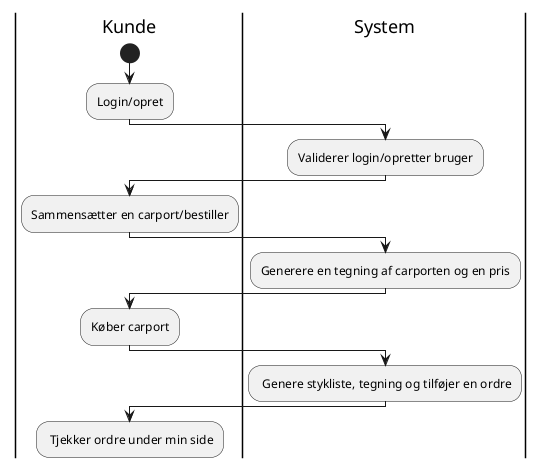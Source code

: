 @startuml
|Kunde|
start
:Login/opret;
|System|
:Validerer login/opretter bruger;
|Kunde|
:Sammensætter en carport/bestiller;
|System|
:Generere en tegning af carporten og en pris;
|Kunde|
:Køber carport;
|System|
: Genere stykliste, tegning og tilføjer en ordre;
|Kunde|
: Tjekker ordre under min side;

@enduml
